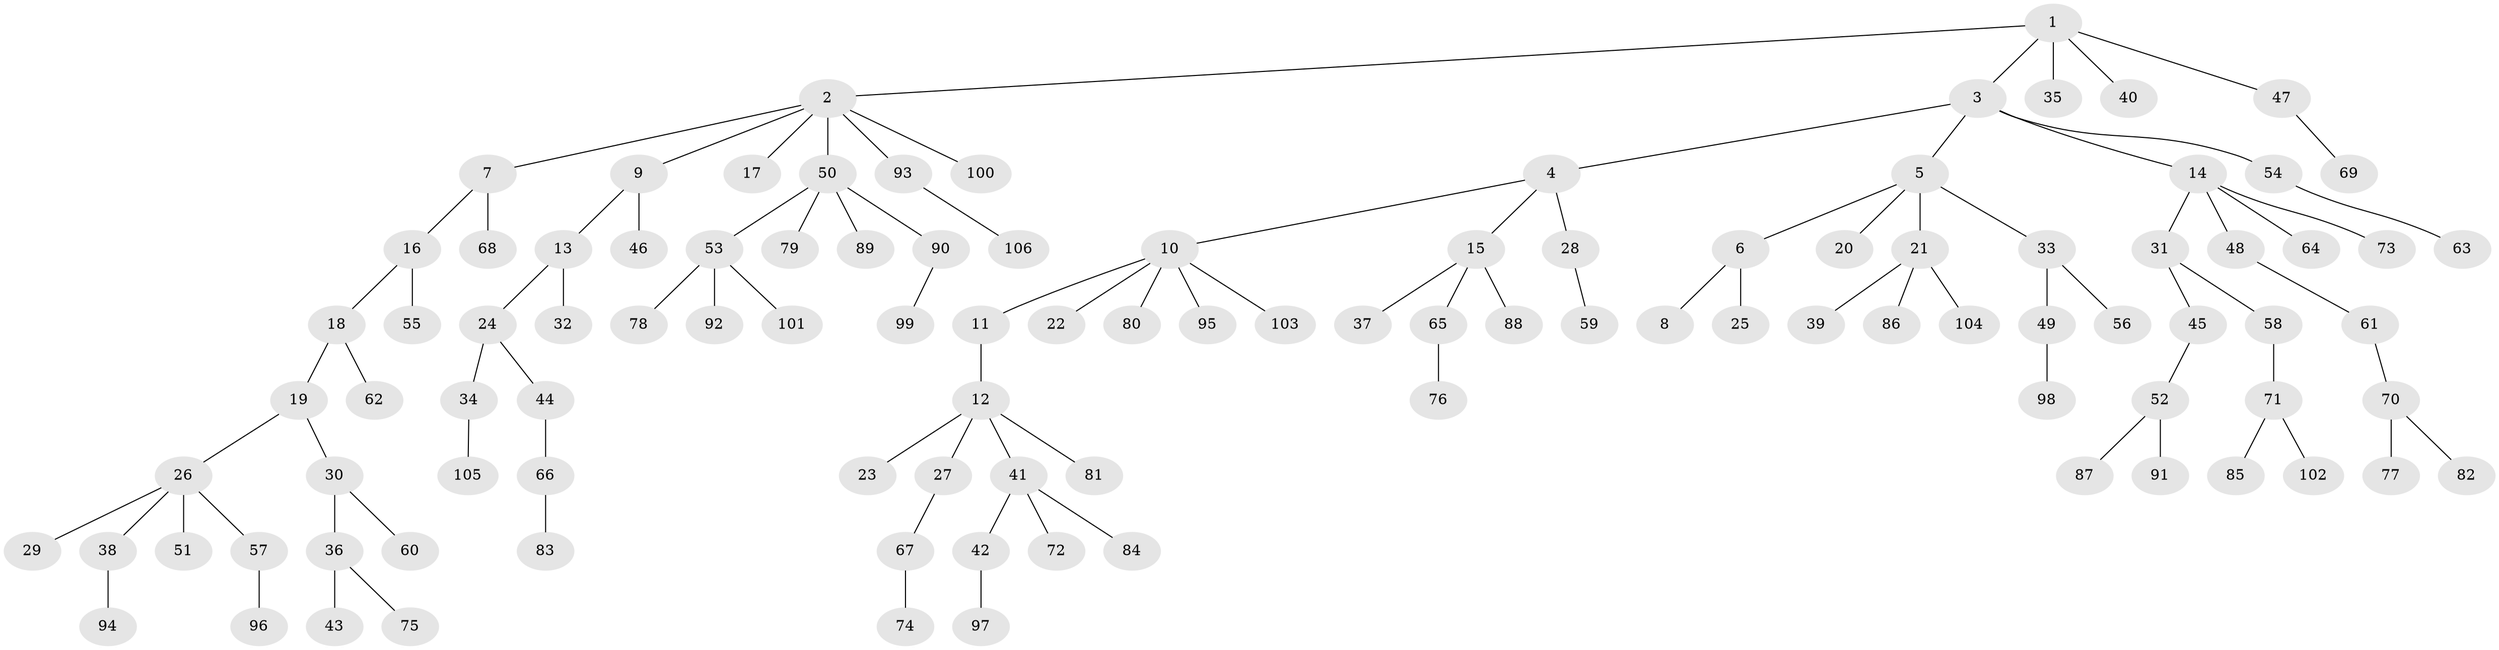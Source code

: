 // Generated by graph-tools (version 1.1) at 2025/11/02/27/25 16:11:26]
// undirected, 106 vertices, 105 edges
graph export_dot {
graph [start="1"]
  node [color=gray90,style=filled];
  1;
  2;
  3;
  4;
  5;
  6;
  7;
  8;
  9;
  10;
  11;
  12;
  13;
  14;
  15;
  16;
  17;
  18;
  19;
  20;
  21;
  22;
  23;
  24;
  25;
  26;
  27;
  28;
  29;
  30;
  31;
  32;
  33;
  34;
  35;
  36;
  37;
  38;
  39;
  40;
  41;
  42;
  43;
  44;
  45;
  46;
  47;
  48;
  49;
  50;
  51;
  52;
  53;
  54;
  55;
  56;
  57;
  58;
  59;
  60;
  61;
  62;
  63;
  64;
  65;
  66;
  67;
  68;
  69;
  70;
  71;
  72;
  73;
  74;
  75;
  76;
  77;
  78;
  79;
  80;
  81;
  82;
  83;
  84;
  85;
  86;
  87;
  88;
  89;
  90;
  91;
  92;
  93;
  94;
  95;
  96;
  97;
  98;
  99;
  100;
  101;
  102;
  103;
  104;
  105;
  106;
  1 -- 2;
  1 -- 3;
  1 -- 35;
  1 -- 40;
  1 -- 47;
  2 -- 7;
  2 -- 9;
  2 -- 17;
  2 -- 50;
  2 -- 93;
  2 -- 100;
  3 -- 4;
  3 -- 5;
  3 -- 14;
  3 -- 54;
  4 -- 10;
  4 -- 15;
  4 -- 28;
  5 -- 6;
  5 -- 20;
  5 -- 21;
  5 -- 33;
  6 -- 8;
  6 -- 25;
  7 -- 16;
  7 -- 68;
  9 -- 13;
  9 -- 46;
  10 -- 11;
  10 -- 22;
  10 -- 80;
  10 -- 95;
  10 -- 103;
  11 -- 12;
  12 -- 23;
  12 -- 27;
  12 -- 41;
  12 -- 81;
  13 -- 24;
  13 -- 32;
  14 -- 31;
  14 -- 48;
  14 -- 64;
  14 -- 73;
  15 -- 37;
  15 -- 65;
  15 -- 88;
  16 -- 18;
  16 -- 55;
  18 -- 19;
  18 -- 62;
  19 -- 26;
  19 -- 30;
  21 -- 39;
  21 -- 86;
  21 -- 104;
  24 -- 34;
  24 -- 44;
  26 -- 29;
  26 -- 38;
  26 -- 51;
  26 -- 57;
  27 -- 67;
  28 -- 59;
  30 -- 36;
  30 -- 60;
  31 -- 45;
  31 -- 58;
  33 -- 49;
  33 -- 56;
  34 -- 105;
  36 -- 43;
  36 -- 75;
  38 -- 94;
  41 -- 42;
  41 -- 72;
  41 -- 84;
  42 -- 97;
  44 -- 66;
  45 -- 52;
  47 -- 69;
  48 -- 61;
  49 -- 98;
  50 -- 53;
  50 -- 79;
  50 -- 89;
  50 -- 90;
  52 -- 87;
  52 -- 91;
  53 -- 78;
  53 -- 92;
  53 -- 101;
  54 -- 63;
  57 -- 96;
  58 -- 71;
  61 -- 70;
  65 -- 76;
  66 -- 83;
  67 -- 74;
  70 -- 77;
  70 -- 82;
  71 -- 85;
  71 -- 102;
  90 -- 99;
  93 -- 106;
}
